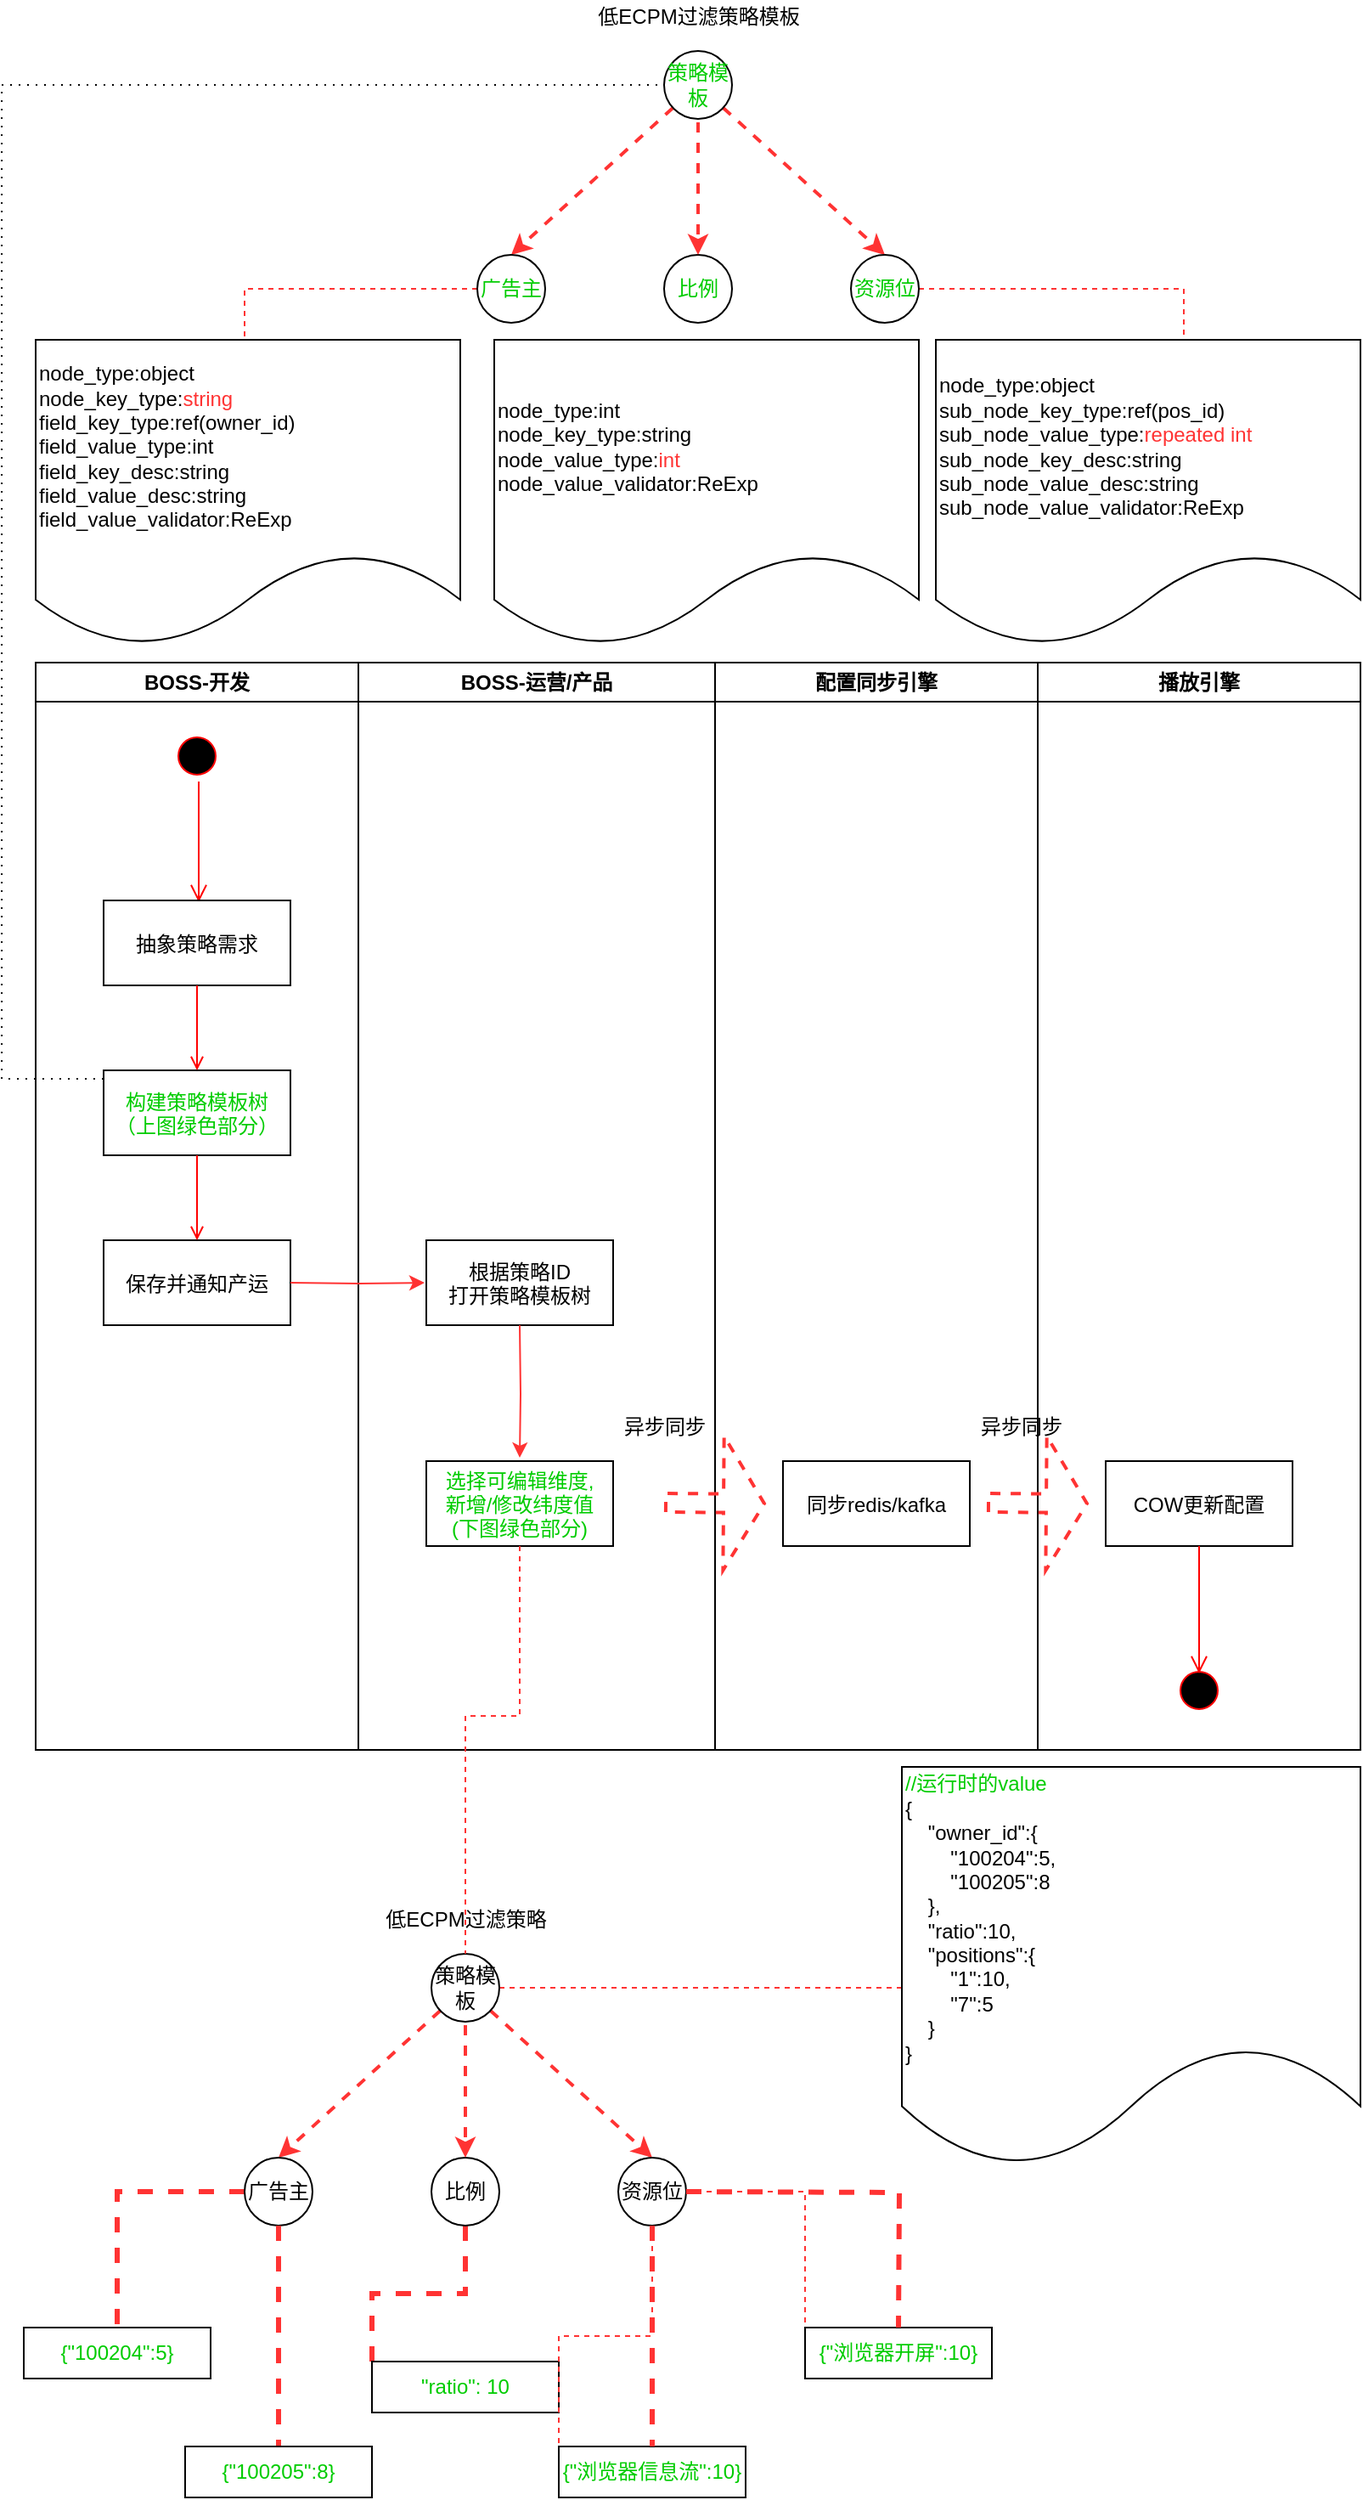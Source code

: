 <mxfile version="20.8.23" type="github" pages="2">
  <diagram name="策略模板方案-strategic template" id="e7e014a7-5840-1c2e-5031-d8a46d1fe8dd">
    <mxGraphModel dx="1434" dy="1590" grid="1" gridSize="10" guides="1" tooltips="1" connect="1" arrows="1" fold="1" page="1" pageScale="1" pageWidth="1169" pageHeight="826" background="none" math="0" shadow="0">
      <root>
        <mxCell id="0" />
        <mxCell id="1" parent="0" />
        <mxCell id="2" value="BOSS-开发" style="swimlane;whiteSpace=wrap" parent="1" vertex="1">
          <mxGeometry x="310" y="30" width="190" height="640" as="geometry" />
        </mxCell>
        <mxCell id="5" value="" style="ellipse;shape=startState;fillColor=#000000;strokeColor=#ff0000;" parent="2" vertex="1">
          <mxGeometry x="80" y="40" width="30" height="30" as="geometry" />
        </mxCell>
        <mxCell id="6" value="" style="edgeStyle=elbowEdgeStyle;elbow=horizontal;verticalAlign=bottom;endArrow=open;endSize=8;strokeColor=#FF0000;endFill=1;rounded=0;entryX=0.509;entryY=0.02;entryDx=0;entryDy=0;entryPerimeter=0;" parent="2" source="5" target="7" edge="1">
          <mxGeometry x="100" y="40" as="geometry">
            <mxPoint x="115" y="110" as="targetPoint" />
          </mxGeometry>
        </mxCell>
        <mxCell id="7" value="抽象策略需求" style="" parent="2" vertex="1">
          <mxGeometry x="40" y="140" width="110" height="50" as="geometry" />
        </mxCell>
        <mxCell id="8" value="构建策略模板树&#xa;（上图绿色部分）" style="fontColor=#00CC00;" parent="2" vertex="1">
          <mxGeometry x="40" y="240" width="110" height="50" as="geometry" />
        </mxCell>
        <mxCell id="9" value="" style="endArrow=open;strokeColor=#FF0000;endFill=1;rounded=0" parent="2" target="8" edge="1">
          <mxGeometry relative="1" as="geometry">
            <mxPoint x="95" y="190" as="sourcePoint" />
          </mxGeometry>
        </mxCell>
        <mxCell id="10" value="保存并通知产运" style="" parent="2" vertex="1">
          <mxGeometry x="40" y="340" width="110" height="50" as="geometry" />
        </mxCell>
        <mxCell id="11" value="" style="endArrow=open;strokeColor=#FF0000;endFill=1;rounded=0;" parent="2" source="8" edge="1">
          <mxGeometry relative="1" as="geometry">
            <mxPoint x="95" y="340" as="targetPoint" />
          </mxGeometry>
        </mxCell>
        <mxCell id="mSakcA1AUA2T8X-hf3nH-60" style="rounded=0;orthogonalLoop=1;jettySize=auto;html=1;entryX=0.5;entryY=0;entryDx=0;entryDy=0;dashed=1;strokeColor=#FF3333;strokeWidth=2;" parent="1" source="ksiWpZ1G0YaG24JdR0EO-41" target="mSakcA1AUA2T8X-hf3nH-57" edge="1">
          <mxGeometry relative="1" as="geometry" />
        </mxCell>
        <mxCell id="mSakcA1AUA2T8X-hf3nH-64" style="edgeStyle=none;rounded=0;orthogonalLoop=1;jettySize=auto;html=1;entryX=0.5;entryY=0;entryDx=0;entryDy=0;dashed=1;strokeColor=#FF3333;strokeWidth=2;" parent="1" source="ksiWpZ1G0YaG24JdR0EO-41" target="mSakcA1AUA2T8X-hf3nH-63" edge="1">
          <mxGeometry relative="1" as="geometry" />
        </mxCell>
        <mxCell id="ksiWpZ1G0YaG24JdR0EO-41" value="策略模板" style="ellipse;whiteSpace=wrap;html=1;aspect=fixed;fontColor=#00CC00;" parent="1" vertex="1">
          <mxGeometry x="680" y="-330" width="40" height="40" as="geometry" />
        </mxCell>
        <mxCell id="ksiWpZ1G0YaG24JdR0EO-43" value="低ECPM过滤策略模板" style="text;html=1;align=center;verticalAlign=middle;resizable=0;points=[];autosize=1;strokeColor=none;fillColor=none;fontColor=#000000;" parent="1" vertex="1">
          <mxGeometry x="635" y="-360" width="130" height="20" as="geometry" />
        </mxCell>
        <mxCell id="ksiWpZ1G0YaG24JdR0EO-44" style="edgeStyle=orthogonalEdgeStyle;rounded=0;orthogonalLoop=1;jettySize=auto;html=1;entryX=0;entryY=0.5;entryDx=0;entryDy=0;fontColor=#000000;strokeColor=#000000;endArrow=none;endFill=0;dashed=1;dashPattern=1 4;" parent="1" source="8" target="ksiWpZ1G0YaG24JdR0EO-41" edge="1">
          <mxGeometry relative="1" as="geometry">
            <Array as="points">
              <mxPoint x="290" y="275" />
              <mxPoint x="290" y="-310" />
            </Array>
          </mxGeometry>
        </mxCell>
        <mxCell id="mSakcA1AUA2T8X-hf3nH-31" value="BOSS-运营/产品" style="swimlane;whiteSpace=wrap" parent="1" vertex="1">
          <mxGeometry x="500" y="30" width="210" height="640" as="geometry" />
        </mxCell>
        <mxCell id="mSakcA1AUA2T8X-hf3nH-39" value="根据策略ID&#xa;打开策略模板树" style="" parent="mSakcA1AUA2T8X-hf3nH-31" vertex="1">
          <mxGeometry x="40" y="340" width="110" height="50" as="geometry" />
        </mxCell>
        <mxCell id="mSakcA1AUA2T8X-hf3nH-41" value="选择可编辑维度,&#xa;新增/修改纬度值&#xa;(下图绿色部分)" style="fillColor=rgb(255, 255, 255);strokeColor=rgb(0, 0, 0);fontColor=#00CC00;" parent="mSakcA1AUA2T8X-hf3nH-31" vertex="1">
          <mxGeometry x="40" y="470" width="110" height="50" as="geometry" />
        </mxCell>
        <mxCell id="mSakcA1AUA2T8X-hf3nH-52" value="异步同步" style="text;html=1;align=center;verticalAlign=middle;resizable=0;points=[];autosize=1;strokeColor=none;fillColor=none;" parent="mSakcA1AUA2T8X-hf3nH-31" vertex="1">
          <mxGeometry x="150" y="440" width="60" height="20" as="geometry" />
        </mxCell>
        <mxCell id="mSakcA1AUA2T8X-hf3nH-40" style="edgeStyle=orthogonalEdgeStyle;rounded=0;orthogonalLoop=1;jettySize=auto;html=1;entryX=-0.009;entryY=0.5;entryDx=0;entryDy=0;entryPerimeter=0;strokeColor=#FF3333;" parent="1" target="mSakcA1AUA2T8X-hf3nH-39" edge="1">
          <mxGeometry relative="1" as="geometry">
            <mxPoint x="460" y="395" as="sourcePoint" />
          </mxGeometry>
        </mxCell>
        <mxCell id="mSakcA1AUA2T8X-hf3nH-43" style="edgeStyle=orthogonalEdgeStyle;rounded=0;orthogonalLoop=1;jettySize=auto;html=1;entryX=0.5;entryY=-0.04;entryDx=0;entryDy=0;entryPerimeter=0;strokeColor=#FF3333;" parent="1" target="mSakcA1AUA2T8X-hf3nH-41" edge="1">
          <mxGeometry relative="1" as="geometry">
            <mxPoint x="595" y="420" as="sourcePoint" />
            <mxPoint x="549.01" y="405" as="targetPoint" />
          </mxGeometry>
        </mxCell>
        <mxCell id="mSakcA1AUA2T8X-hf3nH-44" value="配置同步引擎" style="swimlane;whiteSpace=wrap" parent="1" vertex="1">
          <mxGeometry x="710" y="30" width="190" height="640" as="geometry" />
        </mxCell>
        <mxCell id="mSakcA1AUA2T8X-hf3nH-46" value="同步redis/kafka" style="fillColor=rgb(255, 255, 255);strokeColor=rgb(0, 0, 0);fontColor=rgb(0, 0, 0);" parent="mSakcA1AUA2T8X-hf3nH-44" vertex="1">
          <mxGeometry x="40" y="470" width="110" height="50" as="geometry" />
        </mxCell>
        <mxCell id="mSakcA1AUA2T8X-hf3nH-50" value="" style="shape=flexArrow;endArrow=classic;html=1;rounded=0;strokeColor=#FF3333;endWidth=66;endSize=7.33;dashed=1;strokeWidth=2;" parent="mSakcA1AUA2T8X-hf3nH-44" edge="1">
          <mxGeometry width="50" height="50" relative="1" as="geometry">
            <mxPoint x="-30" y="494.5" as="sourcePoint" />
            <mxPoint x="30" y="495" as="targetPoint" />
          </mxGeometry>
        </mxCell>
        <mxCell id="mSakcA1AUA2T8X-hf3nH-47" value="播放引擎" style="swimlane;whiteSpace=wrap" parent="1" vertex="1">
          <mxGeometry x="900" y="30" width="190" height="640" as="geometry" />
        </mxCell>
        <mxCell id="mSakcA1AUA2T8X-hf3nH-49" value="COW更新配置" style="fillColor=rgb(255, 255, 255);strokeColor=rgb(0, 0, 0);fontColor=rgb(0, 0, 0);" parent="mSakcA1AUA2T8X-hf3nH-47" vertex="1">
          <mxGeometry x="40" y="470" width="110" height="50" as="geometry" />
        </mxCell>
        <mxCell id="mSakcA1AUA2T8X-hf3nH-53" value="异步同步" style="text;html=1;align=center;verticalAlign=middle;resizable=0;points=[];autosize=1;strokeColor=none;fillColor=none;" parent="mSakcA1AUA2T8X-hf3nH-47" vertex="1">
          <mxGeometry x="-40" y="440" width="60" height="20" as="geometry" />
        </mxCell>
        <mxCell id="mSakcA1AUA2T8X-hf3nH-54" value="" style="shape=flexArrow;endArrow=classic;html=1;rounded=0;strokeColor=#FF3333;endWidth=66;endSize=7.33;dashed=1;strokeWidth=2;" parent="mSakcA1AUA2T8X-hf3nH-47" edge="1">
          <mxGeometry width="50" height="50" relative="1" as="geometry">
            <mxPoint x="-30" y="494.5" as="sourcePoint" />
            <mxPoint x="30" y="495" as="targetPoint" />
          </mxGeometry>
        </mxCell>
        <mxCell id="mSakcA1AUA2T8X-hf3nH-55" value="" style="ellipse;shape=startState;fillColor=#000000;strokeColor=#ff0000;" parent="mSakcA1AUA2T8X-hf3nH-47" vertex="1">
          <mxGeometry x="80" y="590" width="30" height="30" as="geometry" />
        </mxCell>
        <mxCell id="mSakcA1AUA2T8X-hf3nH-56" value="" style="edgeStyle=elbowEdgeStyle;elbow=horizontal;verticalAlign=bottom;endArrow=open;endSize=8;strokeColor=#FF0000;endFill=1;rounded=0" parent="mSakcA1AUA2T8X-hf3nH-47" edge="1">
          <mxGeometry x="-210.5" y="440" as="geometry">
            <mxPoint x="94.5" y="595" as="targetPoint" />
            <mxPoint x="95" y="520" as="sourcePoint" />
          </mxGeometry>
        </mxCell>
        <mxCell id="mSakcA1AUA2T8X-hf3nH-66" style="edgeStyle=orthogonalEdgeStyle;rounded=0;orthogonalLoop=1;jettySize=auto;html=1;dashed=1;strokeColor=#FF3333;strokeWidth=1;entryX=0.492;entryY=0;entryDx=0;entryDy=0;entryPerimeter=0;endArrow=none;endFill=0;" parent="1" source="mSakcA1AUA2T8X-hf3nH-57" target="mSakcA1AUA2T8X-hf3nH-65" edge="1">
          <mxGeometry relative="1" as="geometry">
            <mxPoint x="370" y="-250" as="targetPoint" />
            <Array as="points">
              <mxPoint x="433" y="-190" />
            </Array>
          </mxGeometry>
        </mxCell>
        <mxCell id="mSakcA1AUA2T8X-hf3nH-57" value="广告主" style="ellipse;whiteSpace=wrap;html=1;aspect=fixed;fontColor=#00CC00;" parent="1" vertex="1">
          <mxGeometry x="570" y="-210" width="40" height="40" as="geometry" />
        </mxCell>
        <mxCell id="mSakcA1AUA2T8X-hf3nH-68" style="edgeStyle=orthogonalEdgeStyle;rounded=0;orthogonalLoop=1;jettySize=auto;html=1;dashed=1;endArrow=none;endFill=0;strokeColor=#FF3333;strokeWidth=1;entryX=0.572;entryY=0.006;entryDx=0;entryDy=0;entryPerimeter=0;" parent="1" source="mSakcA1AUA2T8X-hf3nH-63" target="mSakcA1AUA2T8X-hf3nH-67" edge="1">
          <mxGeometry relative="1" as="geometry">
            <mxPoint x="1050" y="-190" as="targetPoint" />
            <Array as="points">
              <mxPoint x="986" y="-190" />
              <mxPoint x="986" y="-159" />
            </Array>
          </mxGeometry>
        </mxCell>
        <mxCell id="mSakcA1AUA2T8X-hf3nH-63" value="资源位" style="ellipse;whiteSpace=wrap;html=1;aspect=fixed;fontColor=#00CC00;" parent="1" vertex="1">
          <mxGeometry x="790" y="-210" width="40" height="40" as="geometry" />
        </mxCell>
        <mxCell id="mSakcA1AUA2T8X-hf3nH-65" value="node_type:object&lt;br&gt;node_key_type:&lt;font color=&quot;#ff3333&quot;&gt;string&lt;/font&gt;&lt;br&gt;field_key_type:ref(owner_id)&lt;br&gt;field_value_type:int&lt;br&gt;field_key_desc:string&lt;br&gt;field_value_desc:string&lt;br&gt;field_value_validator:ReExp" style="shape=document;whiteSpace=wrap;html=1;boundedLbl=1;align=left;" parent="1" vertex="1">
          <mxGeometry x="310" y="-160" width="250" height="180" as="geometry" />
        </mxCell>
        <mxCell id="mSakcA1AUA2T8X-hf3nH-67" value="node_type:object&lt;br&gt;sub_node_key_type:ref(pos_id)&lt;br&gt;sub_node_value_type:&lt;font color=&quot;#ff3333&quot;&gt;repeated int&lt;/font&gt;&lt;br&gt;sub_node_key_desc:string&lt;br&gt;sub_node_value_desc:string&lt;br&gt;sub_node_value_validator:ReExp" style="shape=document;whiteSpace=wrap;html=1;boundedLbl=1;align=left;" parent="1" vertex="1">
          <mxGeometry x="840" y="-160" width="250" height="180" as="geometry" />
        </mxCell>
        <mxCell id="mSakcA1AUA2T8X-hf3nH-70" value="比例" style="ellipse;whiteSpace=wrap;html=1;aspect=fixed;fontColor=#00CC00;" parent="1" vertex="1">
          <mxGeometry x="680" y="-210" width="40" height="40" as="geometry" />
        </mxCell>
        <mxCell id="mSakcA1AUA2T8X-hf3nH-71" style="edgeStyle=none;rounded=0;orthogonalLoop=1;jettySize=auto;html=1;entryX=0.5;entryY=0;entryDx=0;entryDy=0;dashed=1;strokeColor=#FF3333;strokeWidth=2;" parent="1" target="mSakcA1AUA2T8X-hf3nH-70" edge="1">
          <mxGeometry relative="1" as="geometry">
            <mxPoint x="700" y="-288" as="sourcePoint" />
            <mxPoint x="840" y="-200" as="targetPoint" />
          </mxGeometry>
        </mxCell>
        <mxCell id="mSakcA1AUA2T8X-hf3nH-72" value="node_type:int&lt;br&gt;node_key_type:string&lt;br&gt;node_value_type:&lt;font color=&quot;#ff3333&quot;&gt;int&lt;/font&gt;&lt;br&gt;node_value_validator:ReExp" style="shape=document;whiteSpace=wrap;html=1;boundedLbl=1;align=left;" parent="1" vertex="1">
          <mxGeometry x="580" y="-160" width="250" height="180" as="geometry" />
        </mxCell>
        <mxCell id="mSakcA1AUA2T8X-hf3nH-73" style="rounded=0;orthogonalLoop=1;jettySize=auto;html=1;entryX=0.5;entryY=0;entryDx=0;entryDy=0;dashed=1;strokeColor=#FF3333;strokeWidth=2;" parent="1" source="mSakcA1AUA2T8X-hf3nH-75" target="mSakcA1AUA2T8X-hf3nH-78" edge="1">
          <mxGeometry relative="1" as="geometry" />
        </mxCell>
        <mxCell id="mSakcA1AUA2T8X-hf3nH-74" style="edgeStyle=none;rounded=0;orthogonalLoop=1;jettySize=auto;html=1;entryX=0.5;entryY=0;entryDx=0;entryDy=0;dashed=1;strokeColor=#FF3333;strokeWidth=2;" parent="1" source="mSakcA1AUA2T8X-hf3nH-75" target="mSakcA1AUA2T8X-hf3nH-80" edge="1">
          <mxGeometry relative="1" as="geometry" />
        </mxCell>
        <mxCell id="mSakcA1AUA2T8X-hf3nH-104" style="edgeStyle=orthogonalEdgeStyle;rounded=0;orthogonalLoop=1;jettySize=auto;html=1;dashed=1;fontColor=#000000;endArrow=none;endFill=0;strokeColor=#FF3333;strokeWidth=1;" parent="1" source="mSakcA1AUA2T8X-hf3nH-75" edge="1">
          <mxGeometry relative="1" as="geometry">
            <mxPoint x="833" y="810" as="targetPoint" />
          </mxGeometry>
        </mxCell>
        <mxCell id="mSakcA1AUA2T8X-hf3nH-75" value="策略模板" style="ellipse;whiteSpace=wrap;html=1;aspect=fixed;fontColor=#000000;" parent="1" vertex="1">
          <mxGeometry x="543" y="790" width="40" height="40" as="geometry" />
        </mxCell>
        <mxCell id="mSakcA1AUA2T8X-hf3nH-76" value="低ECPM过滤策略" style="text;html=1;align=center;verticalAlign=middle;resizable=0;points=[];autosize=1;strokeColor=none;fillColor=none;fontColor=#000000;" parent="1" vertex="1">
          <mxGeometry x="508" y="760" width="110" height="20" as="geometry" />
        </mxCell>
        <mxCell id="mSakcA1AUA2T8X-hf3nH-89" value="" style="edgeStyle=orthogonalEdgeStyle;rounded=0;orthogonalLoop=1;jettySize=auto;html=1;dashed=1;fontColor=#FF3333;endArrow=none;endFill=0;strokeColor=#FF3333;strokeWidth=3;" parent="1" source="mSakcA1AUA2T8X-hf3nH-78" target="mSakcA1AUA2T8X-hf3nH-88" edge="1">
          <mxGeometry relative="1" as="geometry" />
        </mxCell>
        <mxCell id="mSakcA1AUA2T8X-hf3nH-78" value="广告主" style="ellipse;whiteSpace=wrap;html=1;aspect=fixed;fontColor=#000000;" parent="1" vertex="1">
          <mxGeometry x="433" y="910" width="40" height="40" as="geometry" />
        </mxCell>
        <mxCell id="mSakcA1AUA2T8X-hf3nH-80" value="资源位" style="ellipse;whiteSpace=wrap;html=1;aspect=fixed;fontColor=#000000;" parent="1" vertex="1">
          <mxGeometry x="653" y="910" width="40" height="40" as="geometry" />
        </mxCell>
        <mxCell id="mSakcA1AUA2T8X-hf3nH-97" style="edgeStyle=orthogonalEdgeStyle;rounded=0;orthogonalLoop=1;jettySize=auto;html=1;entryX=0;entryY=0;entryDx=0;entryDy=0;dashed=1;fontColor=#FF3333;endArrow=none;endFill=0;strokeColor=#FF3333;strokeWidth=3;" parent="1" source="mSakcA1AUA2T8X-hf3nH-83" target="mSakcA1AUA2T8X-hf3nH-95" edge="1">
          <mxGeometry relative="1" as="geometry" />
        </mxCell>
        <mxCell id="mSakcA1AUA2T8X-hf3nH-83" value="比例" style="ellipse;whiteSpace=wrap;html=1;aspect=fixed;fontColor=#000000;" parent="1" vertex="1">
          <mxGeometry x="543" y="910" width="40" height="40" as="geometry" />
        </mxCell>
        <mxCell id="mSakcA1AUA2T8X-hf3nH-84" style="edgeStyle=none;rounded=0;orthogonalLoop=1;jettySize=auto;html=1;entryX=0.5;entryY=0;entryDx=0;entryDy=0;dashed=1;strokeColor=#FF3333;strokeWidth=2;" parent="1" target="mSakcA1AUA2T8X-hf3nH-83" edge="1">
          <mxGeometry relative="1" as="geometry">
            <mxPoint x="563" y="832" as="sourcePoint" />
            <mxPoint x="703" y="920" as="targetPoint" />
          </mxGeometry>
        </mxCell>
        <mxCell id="mSakcA1AUA2T8X-hf3nH-88" value="{&quot;100204&quot;:5}" style="whiteSpace=wrap;html=1;fillColor=rgb(255, 255, 255);strokeColor=rgb(0, 0, 0);fontColor=#00CC00;" parent="1" vertex="1">
          <mxGeometry x="303" y="1010" width="110" height="30" as="geometry" />
        </mxCell>
        <mxCell id="mSakcA1AUA2T8X-hf3nH-93" value="" style="edgeStyle=orthogonalEdgeStyle;rounded=0;orthogonalLoop=1;jettySize=auto;html=1;dashed=1;fontColor=#FF3333;endArrow=none;endFill=0;strokeColor=#FF3333;strokeWidth=3;exitX=0.5;exitY=1;exitDx=0;exitDy=0;entryX=0.6;entryY=0.033;entryDx=0;entryDy=0;entryPerimeter=0;" parent="1" source="mSakcA1AUA2T8X-hf3nH-78" target="mSakcA1AUA2T8X-hf3nH-94" edge="1">
          <mxGeometry relative="1" as="geometry">
            <mxPoint x="423" y="930" as="sourcePoint" />
            <Array as="points">
              <mxPoint x="453" y="1081" />
            </Array>
          </mxGeometry>
        </mxCell>
        <mxCell id="mSakcA1AUA2T8X-hf3nH-94" value="&lt;span&gt;{&quot;100205&quot;:8}&lt;/span&gt;" style="whiteSpace=wrap;html=1;fillColor=rgb(255, 255, 255);strokeColor=rgb(0, 0, 0);fontColor=#00CC00;" parent="1" vertex="1">
          <mxGeometry x="398" y="1080" width="110" height="30" as="geometry" />
        </mxCell>
        <mxCell id="mSakcA1AUA2T8X-hf3nH-95" value="&quot;ratio&quot;: 10" style="whiteSpace=wrap;html=1;fillColor=rgb(255, 255, 255);strokeColor=rgb(0, 0, 0);fontColor=#00CC00;" parent="1" vertex="1">
          <mxGeometry x="508" y="1030" width="110" height="30" as="geometry" />
        </mxCell>
        <mxCell id="mSakcA1AUA2T8X-hf3nH-98" style="edgeStyle=orthogonalEdgeStyle;rounded=0;orthogonalLoop=1;jettySize=auto;html=1;entryX=0;entryY=0;entryDx=0;entryDy=0;dashed=1;fontColor=#FF3333;endArrow=none;endFill=0;strokeColor=#FF3333;strokeWidth=1;exitX=1;exitY=0.5;exitDx=0;exitDy=0;" parent="1" source="mSakcA1AUA2T8X-hf3nH-80" target="mSakcA1AUA2T8X-hf3nH-99" edge="1">
          <mxGeometry relative="1" as="geometry">
            <mxPoint x="818" y="950" as="sourcePoint" />
          </mxGeometry>
        </mxCell>
        <mxCell id="mSakcA1AUA2T8X-hf3nH-99" value="{&quot;浏览器开屏&quot;:10}" style="whiteSpace=wrap;html=1;fillColor=rgb(255, 255, 255);strokeColor=rgb(0, 0, 0);fontColor=#00CC00;" parent="1" vertex="1">
          <mxGeometry x="763" y="1010" width="110" height="30" as="geometry" />
        </mxCell>
        <mxCell id="mSakcA1AUA2T8X-hf3nH-100" style="edgeStyle=orthogonalEdgeStyle;rounded=0;orthogonalLoop=1;jettySize=auto;html=1;entryX=0;entryY=0;entryDx=0;entryDy=0;dashed=1;fontColor=#FF3333;endArrow=none;endFill=0;strokeColor=#FF3333;strokeWidth=1;exitX=0.5;exitY=1;exitDx=0;exitDy=0;" parent="1" source="mSakcA1AUA2T8X-hf3nH-80" target="mSakcA1AUA2T8X-hf3nH-101" edge="1">
          <mxGeometry relative="1" as="geometry">
            <mxPoint x="673" y="1000" as="sourcePoint" />
          </mxGeometry>
        </mxCell>
        <mxCell id="mSakcA1AUA2T8X-hf3nH-101" value="{&quot;浏览器信息流&quot;:10}" style="whiteSpace=wrap;html=1;fillColor=rgb(255, 255, 255);strokeColor=rgb(0, 0, 0);fontColor=#00CC00;" parent="1" vertex="1">
          <mxGeometry x="618" y="1080" width="110" height="30" as="geometry" />
        </mxCell>
        <mxCell id="mSakcA1AUA2T8X-hf3nH-102" style="edgeStyle=orthogonalEdgeStyle;rounded=0;orthogonalLoop=1;jettySize=auto;html=1;entryX=0.5;entryY=0;entryDx=0;entryDy=0;dashed=1;fontColor=#FF3333;endArrow=none;endFill=0;strokeColor=#FF3333;strokeWidth=1;" parent="1" target="mSakcA1AUA2T8X-hf3nH-75" edge="1">
          <mxGeometry relative="1" as="geometry">
            <mxPoint x="595" y="550" as="sourcePoint" />
            <Array as="points">
              <mxPoint x="595" y="650" />
              <mxPoint x="563" y="650" />
            </Array>
          </mxGeometry>
        </mxCell>
        <mxCell id="mSakcA1AUA2T8X-hf3nH-103" value="&lt;div&gt;&lt;br&gt;&lt;/div&gt;&lt;div&gt;&lt;font color=&quot;#00cc00&quot;&gt;//运行时的value&lt;/font&gt;&lt;/div&gt;&lt;div&gt;{&lt;/div&gt;&lt;div&gt;&amp;nbsp; &amp;nbsp; &quot;owner_id&quot;:{&lt;/div&gt;&lt;div&gt;&amp;nbsp; &amp;nbsp; &amp;nbsp; &amp;nbsp; &quot;100204&quot;:5,&lt;/div&gt;&lt;div&gt;&amp;nbsp; &amp;nbsp; &amp;nbsp; &amp;nbsp; &quot;100205&quot;:8&lt;/div&gt;&lt;div&gt;&amp;nbsp; &amp;nbsp; },&lt;/div&gt;&lt;div&gt;&amp;nbsp; &amp;nbsp; &quot;ratio&quot;:10,&lt;/div&gt;&lt;div&gt;&amp;nbsp; &amp;nbsp; &quot;positions&quot;:{&lt;/div&gt;&lt;div&gt;&amp;nbsp; &amp;nbsp; &amp;nbsp; &amp;nbsp; &quot;1&quot;:10,&lt;/div&gt;&lt;div&gt;&amp;nbsp; &amp;nbsp; &amp;nbsp; &amp;nbsp; &quot;7&quot;:5&lt;/div&gt;&lt;div&gt;&amp;nbsp; &amp;nbsp; }&lt;/div&gt;&lt;div&gt;}&lt;/div&gt;" style="shape=document;whiteSpace=wrap;html=1;boundedLbl=1;fontColor=#000000;align=left;" parent="1" vertex="1">
          <mxGeometry x="820" y="680" width="270" height="235" as="geometry" />
        </mxCell>
        <mxCell id="mSakcA1AUA2T8X-hf3nH-105" style="edgeStyle=orthogonalEdgeStyle;rounded=0;orthogonalLoop=1;jettySize=auto;html=1;dashed=1;fontColor=#FF3333;endArrow=none;endFill=0;strokeColor=#FF3333;strokeWidth=3;exitX=1;exitY=0.5;exitDx=0;exitDy=0;" parent="1" edge="1">
          <mxGeometry relative="1" as="geometry">
            <mxPoint x="693" y="930" as="sourcePoint" />
            <mxPoint x="818" y="1010" as="targetPoint" />
          </mxGeometry>
        </mxCell>
        <mxCell id="mSakcA1AUA2T8X-hf3nH-106" style="edgeStyle=orthogonalEdgeStyle;rounded=0;orthogonalLoop=1;jettySize=auto;html=1;dashed=1;fontColor=#FF3333;endArrow=none;endFill=0;strokeColor=#FF3333;strokeWidth=3;exitX=0.5;exitY=1;exitDx=0;exitDy=0;" parent="1" edge="1">
          <mxGeometry relative="1" as="geometry">
            <mxPoint x="673" y="950" as="sourcePoint" />
            <mxPoint x="673" y="1080" as="targetPoint" />
          </mxGeometry>
        </mxCell>
      </root>
    </mxGraphModel>
  </diagram>
  <diagram id="gf60SkINv0LEetYwzcfI" name="BOSS运营配置-业务架构-business architeture">
    <mxGraphModel dx="1434" dy="764" grid="1" gridSize="10" guides="1" tooltips="1" connect="1" arrows="1" fold="1" page="1" pageScale="1" pageWidth="827" pageHeight="1169" math="0" shadow="0">
      <root>
        <mxCell id="0" />
        <mxCell id="1" parent="0" />
      </root>
    </mxGraphModel>
  </diagram>
</mxfile>
